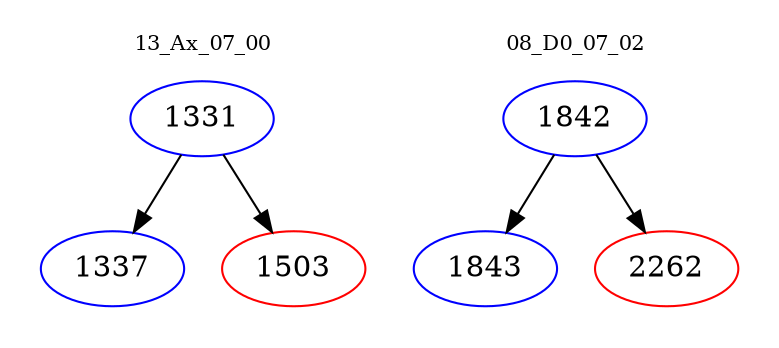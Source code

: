 digraph{
subgraph cluster_0 {
color = white
label = "13_Ax_07_00";
fontsize=10;
T0_1331 [label="1331", color="blue"]
T0_1331 -> T0_1337 [color="black"]
T0_1337 [label="1337", color="blue"]
T0_1331 -> T0_1503 [color="black"]
T0_1503 [label="1503", color="red"]
}
subgraph cluster_1 {
color = white
label = "08_D0_07_02";
fontsize=10;
T1_1842 [label="1842", color="blue"]
T1_1842 -> T1_1843 [color="black"]
T1_1843 [label="1843", color="blue"]
T1_1842 -> T1_2262 [color="black"]
T1_2262 [label="2262", color="red"]
}
}
